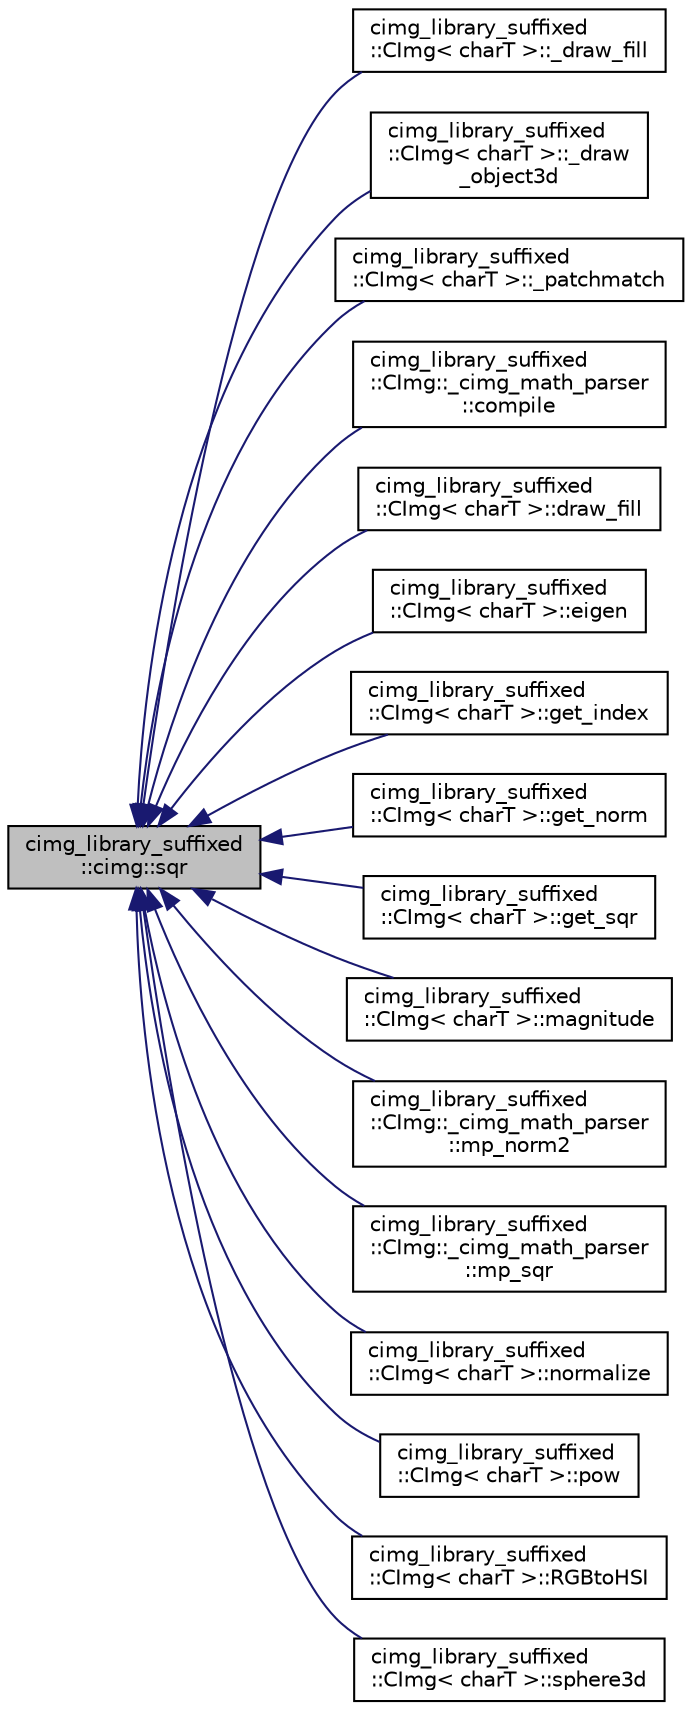 digraph "cimg_library_suffixed::cimg::sqr"
{
 // INTERACTIVE_SVG=YES
  edge [fontname="Helvetica",fontsize="10",labelfontname="Helvetica",labelfontsize="10"];
  node [fontname="Helvetica",fontsize="10",shape=record];
  rankdir="LR";
  Node3542 [label="cimg_library_suffixed\l::cimg::sqr",height=0.2,width=0.4,color="black", fillcolor="grey75", style="filled", fontcolor="black"];
  Node3542 -> Node3543 [dir="back",color="midnightblue",fontsize="10",style="solid",fontname="Helvetica"];
  Node3543 [label="cimg_library_suffixed\l::CImg\< charT \>::_draw_fill",height=0.2,width=0.4,color="black", fillcolor="white", style="filled",URL="$structcimg__library__suffixed_1_1_c_img.html#a0d9e7ba99c06fd5425098300c5dcfde0"];
  Node3542 -> Node3544 [dir="back",color="midnightblue",fontsize="10",style="solid",fontname="Helvetica"];
  Node3544 [label="cimg_library_suffixed\l::CImg\< charT \>::_draw\l_object3d",height=0.2,width=0.4,color="black", fillcolor="white", style="filled",URL="$structcimg__library__suffixed_1_1_c_img.html#a6dba86c8049ae141ffc9936b2eaf5c5c"];
  Node3542 -> Node3545 [dir="back",color="midnightblue",fontsize="10",style="solid",fontname="Helvetica"];
  Node3545 [label="cimg_library_suffixed\l::CImg\< charT \>::_patchmatch",height=0.2,width=0.4,color="black", fillcolor="white", style="filled",URL="$structcimg__library__suffixed_1_1_c_img.html#ad09b55d6120f06fe5433916ecc6c0335"];
  Node3542 -> Node3546 [dir="back",color="midnightblue",fontsize="10",style="solid",fontname="Helvetica"];
  Node3546 [label="cimg_library_suffixed\l::CImg::_cimg_math_parser\l::compile",height=0.2,width=0.4,color="black", fillcolor="white", style="filled",URL="$structcimg__library__suffixed_1_1_c_img_1_1__cimg__math__parser.html#a318c44c5d1f4f0114355f37ace87a4ae"];
  Node3542 -> Node3547 [dir="back",color="midnightblue",fontsize="10",style="solid",fontname="Helvetica"];
  Node3547 [label="cimg_library_suffixed\l::CImg\< charT \>::draw_fill",height=0.2,width=0.4,color="black", fillcolor="white", style="filled",URL="$structcimg__library__suffixed_1_1_c_img.html#a1dfebf569b61d5345ab349ca1418a78a",tooltip="Draw filled 3d region with the flood fill algorithm. "];
  Node3542 -> Node3548 [dir="back",color="midnightblue",fontsize="10",style="solid",fontname="Helvetica"];
  Node3548 [label="cimg_library_suffixed\l::CImg\< charT \>::eigen",height=0.2,width=0.4,color="black", fillcolor="white", style="filled",URL="$structcimg__library__suffixed_1_1_c_img.html#adbf6146771336af8f5477c89d9124941",tooltip="Compute eigenvalues and eigenvectors of the instance image, viewed as a matrix. "];
  Node3542 -> Node3549 [dir="back",color="midnightblue",fontsize="10",style="solid",fontname="Helvetica"];
  Node3549 [label="cimg_library_suffixed\l::CImg\< charT \>::get_index",height=0.2,width=0.4,color="black", fillcolor="white", style="filled",URL="$structcimg__library__suffixed_1_1_c_img.html#a3787f8eb2c642164a3fb1f2b93c9dcc5",tooltip="Index multi-valued pixels regarding to a specified colormap . "];
  Node3542 -> Node3550 [dir="back",color="midnightblue",fontsize="10",style="solid",fontname="Helvetica"];
  Node3550 [label="cimg_library_suffixed\l::CImg\< charT \>::get_norm",height=0.2,width=0.4,color="black", fillcolor="white", style="filled",URL="$structcimg__library__suffixed_1_1_c_img.html#a4c8c93e2b41e9b3f973cb1130af80cc9",tooltip="Compute L2-norm of each multi-valued pixel of the image instance . "];
  Node3542 -> Node3551 [dir="back",color="midnightblue",fontsize="10",style="solid",fontname="Helvetica"];
  Node3551 [label="cimg_library_suffixed\l::CImg\< charT \>::get_sqr",height=0.2,width=0.4,color="black", fillcolor="white", style="filled",URL="$structcimg__library__suffixed_1_1_c_img.html#a9625038ea51982e074fc74391b6c88e4",tooltip="Compute the square value of each pixel value . "];
  Node3542 -> Node3552 [dir="back",color="midnightblue",fontsize="10",style="solid",fontname="Helvetica"];
  Node3552 [label="cimg_library_suffixed\l::CImg\< charT \>::magnitude",height=0.2,width=0.4,color="black", fillcolor="white", style="filled",URL="$structcimg__library__suffixed_1_1_c_img.html#ab5aa5a3191d2e8e631edf629a8fde719",tooltip="Compute norm of the image, viewed as a matrix. "];
  Node3542 -> Node3553 [dir="back",color="midnightblue",fontsize="10",style="solid",fontname="Helvetica"];
  Node3553 [label="cimg_library_suffixed\l::CImg::_cimg_math_parser\l::mp_norm2",height=0.2,width=0.4,color="black", fillcolor="white", style="filled",URL="$structcimg__library__suffixed_1_1_c_img_1_1__cimg__math__parser.html#aa468e9f75b463a6b71521143b36b0e6c"];
  Node3542 -> Node3554 [dir="back",color="midnightblue",fontsize="10",style="solid",fontname="Helvetica"];
  Node3554 [label="cimg_library_suffixed\l::CImg::_cimg_math_parser\l::mp_sqr",height=0.2,width=0.4,color="black", fillcolor="white", style="filled",URL="$structcimg__library__suffixed_1_1_c_img_1_1__cimg__math__parser.html#ac3d7052ea16cc399a83323852d5d0e68"];
  Node3542 -> Node3555 [dir="back",color="midnightblue",fontsize="10",style="solid",fontname="Helvetica"];
  Node3555 [label="cimg_library_suffixed\l::CImg\< charT \>::normalize",height=0.2,width=0.4,color="black", fillcolor="white", style="filled",URL="$structcimg__library__suffixed_1_1_c_img.html#acf91acd5fba09e7ecc3bb708b0a0b8dd",tooltip="Normalize multi-valued pixels of the image instance, with respect to their L2-norm. "];
  Node3542 -> Node3556 [dir="back",color="midnightblue",fontsize="10",style="solid",fontname="Helvetica"];
  Node3556 [label="cimg_library_suffixed\l::CImg\< charT \>::pow",height=0.2,width=0.4,color="black", fillcolor="white", style="filled",URL="$structcimg__library__suffixed_1_1_c_img.html#a56a46a3c08972775c5c2451f178be1a6",tooltip="Raise each pixel value to a specified power. "];
  Node3542 -> Node3557 [dir="back",color="midnightblue",fontsize="10",style="solid",fontname="Helvetica"];
  Node3557 [label="cimg_library_suffixed\l::CImg\< charT \>::RGBtoHSI",height=0.2,width=0.4,color="black", fillcolor="white", style="filled",URL="$structcimg__library__suffixed_1_1_c_img.html#ae0859700c8aaa58104b7985338246441",tooltip="Convert pixel values from RGB to HSI color spaces. "];
  Node3542 -> Node3558 [dir="back",color="midnightblue",fontsize="10",style="solid",fontname="Helvetica"];
  Node3558 [label="cimg_library_suffixed\l::CImg\< charT \>::sphere3d",height=0.2,width=0.4,color="black", fillcolor="white", style="filled",URL="$structcimg__library__suffixed_1_1_c_img.html#a8025573f639ba766ca2270bf10c2d00f",tooltip="Generate a 3d sphere. "];
}
